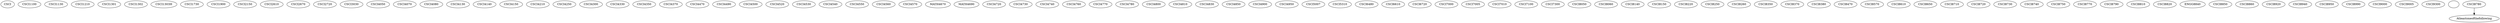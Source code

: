 digraph 
  {
    "CSCI";
    "CSCI1100";
    "CSCI1130";
    "CSCI1210";
    "CSCI1301";
    "CSCI1302";
    "CSCI1303H";
    "CSCI1730";
    "CSCI1900";
    "CSCI2150";
    "CSCI2610";
    "CSCI2670";
    "CSCI2720";
    "CSCI3030";
    "CSCI4050";
    "CSCI4070";
    "CSCI4080";
    "CSCI4130";
    "CSCI4140";
    "CSCI4150";
    "CSCI4210";
    "CSCI4250";
    "CSCI4300";
    "CSCI4330";
    "CSCI4350";
    "CSCI4370";
    "CSCI4470";
    "CSCI4490";
    "CSCI4500";
    "CSCI4520";
    "CSCI4530";
    "CSCI4540";
    "CSCI4550";
    "CSCI4560";
    "CSCI4570";
    "MATH4670";
    "MATH4690";
    "CSCI4720";
    "CSCI4730";
    "CSCI4740";
    "CSCI4760";
    "CSCI4770";
    "CSCI4780";
    "CSCI4800";
    "CSCI4810";
    "CSCI4830";
    "CSCI4850";
    "CSCI4900";
    "CSCI4950";
    "CSCI5007";
    "CSCI5310";
    "CSCI6480";
    "CSCI6610";
    "CSCI6720";
    "CSCI7000";
    "CSCI7005";
    "CSCI7010";
    "CSCI7100";
    "CSCI7300";
    "CSCI8050";
    "CSCI8060";
    "CSCI8140";
    "CSCI8150";
    "CSCI8220";
    "CSCI8250";
    "CSCI8260";
    "CSCI8350";
    "CSCI8370";
    "CSCI8380";
    "CSCI8470";
    "CSCI8570";
    "CSCI8610";
    "CSCI8650";
    "CSCI8710";
    "CSCI8720";
    "CSCI8730";
    "CSCI8740";
    "CSCI8750";
    "CSCI8770";
    "CSCI8790";
    "CSCI8810";
    "CSCI8820";
    "ENGG8840";
    "CSCI8850";
    "CSCI8860";
    "CSCI8920";
    "CSCI8940";
    "CSCI8950";
    "CSCI8990";
    "CSCI9000";
    "CSCI9005";
    "CSCI9300";
    "";
    "CSCI8780" -> "Atleastoneofthefollowing";
  }
